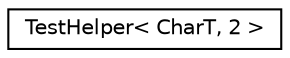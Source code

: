 digraph "Graphical Class Hierarchy"
{
  edge [fontname="Helvetica",fontsize="10",labelfontname="Helvetica",labelfontsize="10"];
  node [fontname="Helvetica",fontsize="10",shape=record];
  rankdir="LR";
  Node0 [label="TestHelper\< CharT, 2 \>",height=0.2,width=0.4,color="black", fillcolor="white", style="filled",URL="$struct_test_helper_3_01_char_t_00_012_01_4.html"];
}

